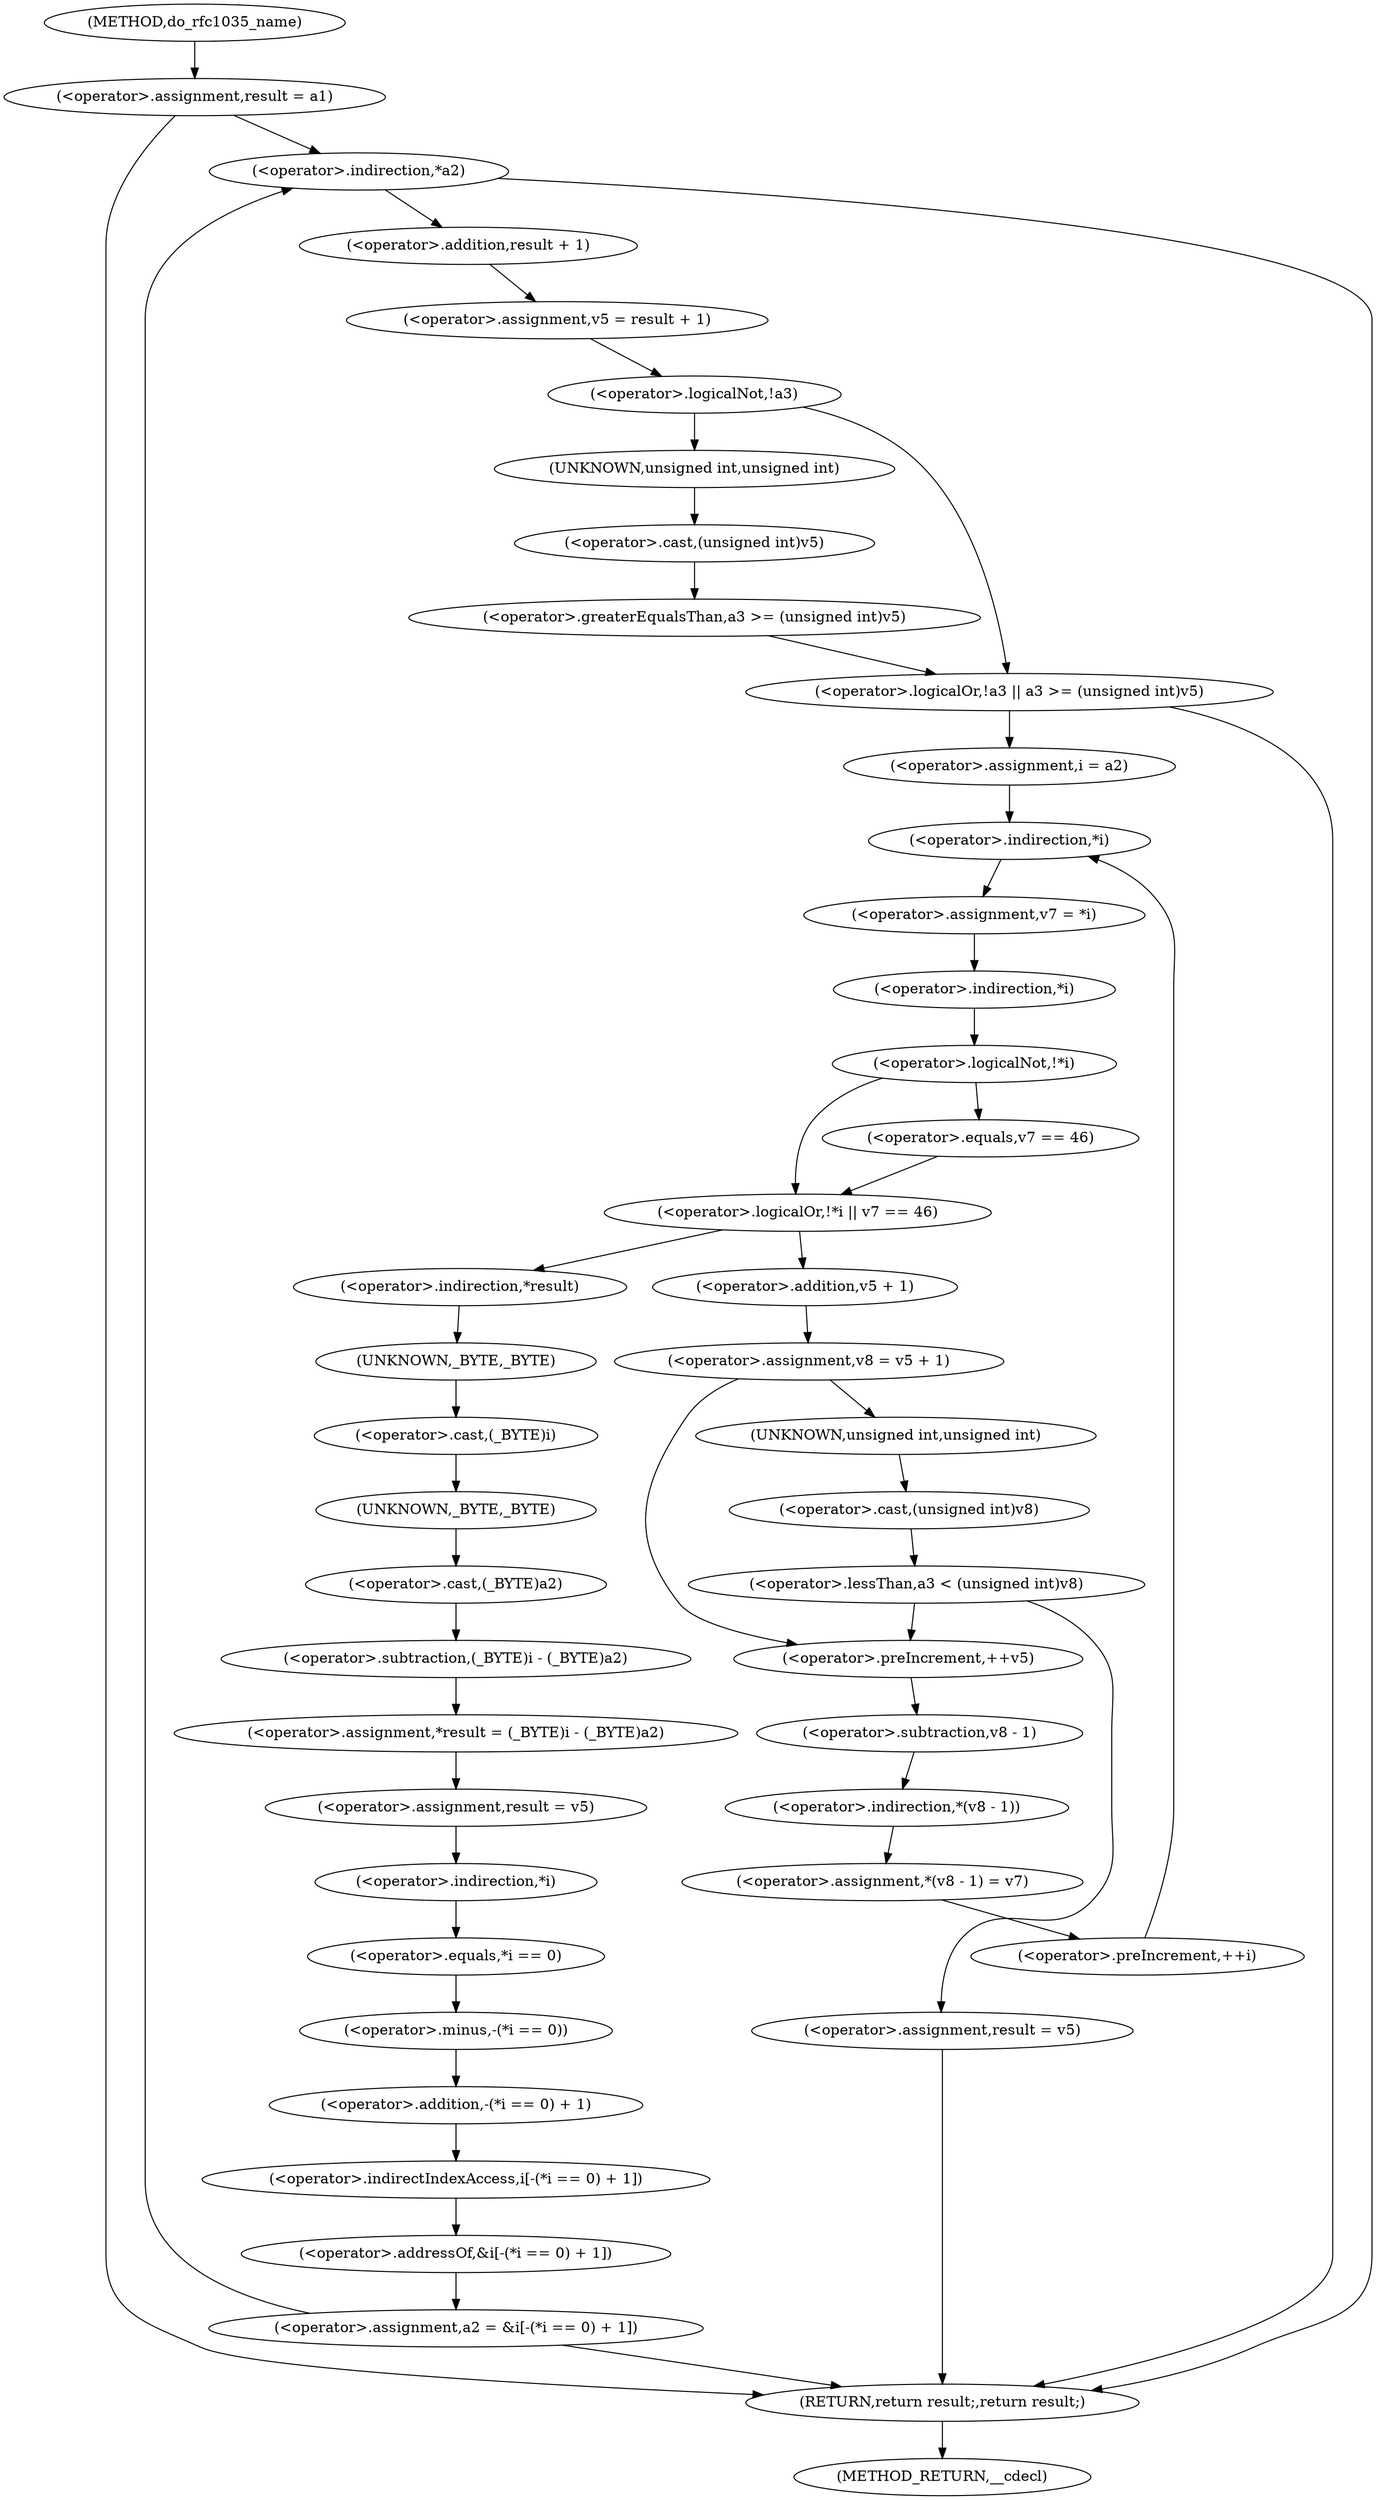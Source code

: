 digraph do_rfc1035_name {  
"1000116" [label = "(<operator>.assignment,result = a1)" ]
"1000124" [label = "(<operator>.indirection,*a2)" ]
"1000127" [label = "(<operator>.assignment,v5 = result + 1)" ]
"1000129" [label = "(<operator>.addition,result + 1)" ]
"1000133" [label = "(<operator>.logicalOr,!a3 || a3 >= (unsigned int)v5)" ]
"1000134" [label = "(<operator>.logicalNot,!a3)" ]
"1000136" [label = "(<operator>.greaterEqualsThan,a3 >= (unsigned int)v5)" ]
"1000138" [label = "(<operator>.cast,(unsigned int)v5)" ]
"1000139" [label = "(UNKNOWN,unsigned int,unsigned int)" ]
"1000143" [label = "(<operator>.assignment,i = a2)" ]
"1000146" [label = "(<operator>.preIncrement,++i)" ]
"1000149" [label = "(<operator>.assignment,v7 = *i)" ]
"1000151" [label = "(<operator>.indirection,*i)" ]
"1000154" [label = "(<operator>.logicalOr,!*i || v7 == 46)" ]
"1000155" [label = "(<operator>.logicalNot,!*i)" ]
"1000156" [label = "(<operator>.indirection,*i)" ]
"1000158" [label = "(<operator>.equals,v7 == 46)" ]
"1000162" [label = "(<operator>.assignment,*result = (_BYTE)i - (_BYTE)a2)" ]
"1000163" [label = "(<operator>.indirection,*result)" ]
"1000165" [label = "(<operator>.subtraction,(_BYTE)i - (_BYTE)a2)" ]
"1000166" [label = "(<operator>.cast,(_BYTE)i)" ]
"1000167" [label = "(UNKNOWN,_BYTE,_BYTE)" ]
"1000169" [label = "(<operator>.cast,(_BYTE)a2)" ]
"1000170" [label = "(UNKNOWN,_BYTE,_BYTE)" ]
"1000172" [label = "(<operator>.assignment,result = v5)" ]
"1000175" [label = "(<operator>.assignment,a2 = &i[-(*i == 0) + 1])" ]
"1000177" [label = "(<operator>.addressOf,&i[-(*i == 0) + 1])" ]
"1000178" [label = "(<operator>.indirectIndexAccess,i[-(*i == 0) + 1])" ]
"1000180" [label = "(<operator>.addition,-(*i == 0) + 1)" ]
"1000181" [label = "(<operator>.minus,-(*i == 0))" ]
"1000182" [label = "(<operator>.equals,*i == 0)" ]
"1000183" [label = "(<operator>.indirection,*i)" ]
"1000188" [label = "(<operator>.assignment,v8 = v5 + 1)" ]
"1000190" [label = "(<operator>.addition,v5 + 1)" ]
"1000197" [label = "(<operator>.lessThan,a3 < (unsigned int)v8)" ]
"1000199" [label = "(<operator>.cast,(unsigned int)v8)" ]
"1000200" [label = "(UNKNOWN,unsigned int,unsigned int)" ]
"1000203" [label = "(<operator>.preIncrement,++v5)" ]
"1000205" [label = "(<operator>.assignment,*(v8 - 1) = v7)" ]
"1000206" [label = "(<operator>.indirection,*(v8 - 1))" ]
"1000207" [label = "(<operator>.subtraction,v8 - 1)" ]
"1000211" [label = "(<operator>.assignment,result = v5)" ]
"1000214" [label = "(RETURN,return result;,return result;)" ]
"1000106" [label = "(METHOD,do_rfc1035_name)" ]
"1000216" [label = "(METHOD_RETURN,__cdecl)" ]
  "1000116" -> "1000124" 
  "1000116" -> "1000214" 
  "1000124" -> "1000129" 
  "1000124" -> "1000214" 
  "1000127" -> "1000134" 
  "1000129" -> "1000127" 
  "1000133" -> "1000143" 
  "1000133" -> "1000214" 
  "1000134" -> "1000133" 
  "1000134" -> "1000139" 
  "1000136" -> "1000133" 
  "1000138" -> "1000136" 
  "1000139" -> "1000138" 
  "1000143" -> "1000151" 
  "1000146" -> "1000151" 
  "1000149" -> "1000156" 
  "1000151" -> "1000149" 
  "1000154" -> "1000163" 
  "1000154" -> "1000190" 
  "1000155" -> "1000154" 
  "1000155" -> "1000158" 
  "1000156" -> "1000155" 
  "1000158" -> "1000154" 
  "1000162" -> "1000172" 
  "1000163" -> "1000167" 
  "1000165" -> "1000162" 
  "1000166" -> "1000170" 
  "1000167" -> "1000166" 
  "1000169" -> "1000165" 
  "1000170" -> "1000169" 
  "1000172" -> "1000183" 
  "1000175" -> "1000124" 
  "1000175" -> "1000214" 
  "1000177" -> "1000175" 
  "1000178" -> "1000177" 
  "1000180" -> "1000178" 
  "1000181" -> "1000180" 
  "1000182" -> "1000181" 
  "1000183" -> "1000182" 
  "1000188" -> "1000200" 
  "1000188" -> "1000203" 
  "1000190" -> "1000188" 
  "1000197" -> "1000211" 
  "1000197" -> "1000203" 
  "1000199" -> "1000197" 
  "1000200" -> "1000199" 
  "1000203" -> "1000207" 
  "1000205" -> "1000146" 
  "1000206" -> "1000205" 
  "1000207" -> "1000206" 
  "1000211" -> "1000214" 
  "1000214" -> "1000216" 
  "1000106" -> "1000116" 
}
